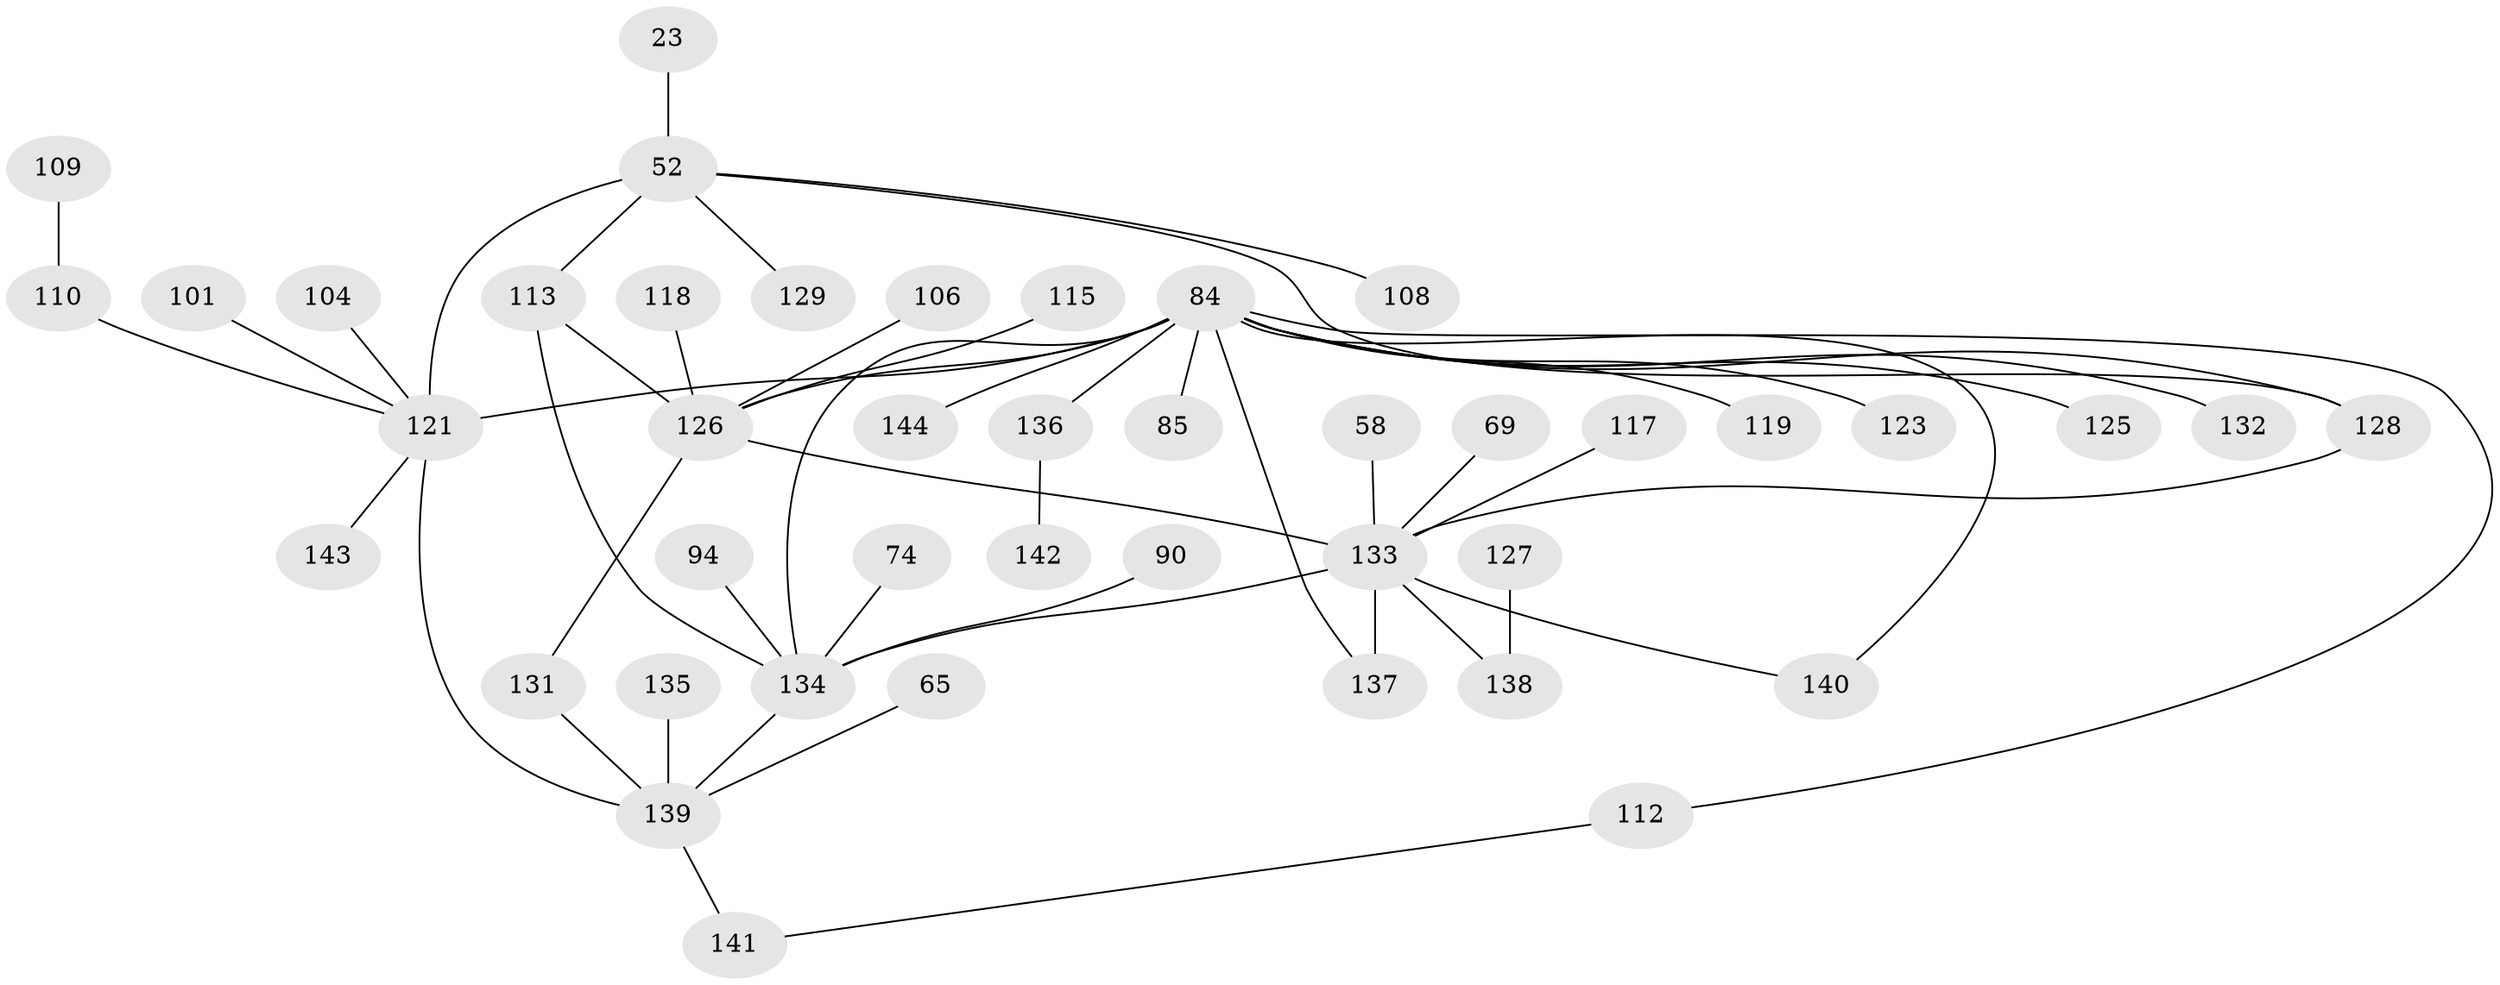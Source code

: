 // original degree distribution, {2: 0.3125, 9: 0.006944444444444444, 5: 0.027777777777777776, 7: 0.013888888888888888, 6: 0.020833333333333332, 3: 0.24305555555555555, 1: 0.3333333333333333, 4: 0.041666666666666664}
// Generated by graph-tools (version 1.1) at 2025/44/03/04/25 21:44:48]
// undirected, 43 vertices, 52 edges
graph export_dot {
graph [start="1"]
  node [color=gray90,style=filled];
  23;
  52 [super="+13+24+48"];
  58;
  65;
  69 [super="+56"];
  74;
  84 [super="+7+9+41+34+26"];
  85 [super="+78"];
  90;
  94;
  101;
  104;
  106;
  108;
  109;
  110 [super="+73+102"];
  112;
  113 [super="+81"];
  115;
  117 [super="+91"];
  118;
  119 [super="+99"];
  121 [super="+62+83+114"];
  123 [super="+57"];
  125;
  126 [super="+72+76+80+86+88+93+89+95"];
  127;
  128 [super="+100"];
  129;
  131;
  132;
  133 [super="+103+130"];
  134 [super="+116+105+82+97+124"];
  135;
  136;
  137 [super="+33+61+79+92"];
  138 [super="+122"];
  139 [super="+107+120"];
  140;
  141;
  142;
  143 [super="+96"];
  144;
  23 -- 52;
  52 -- 128;
  52 -- 108;
  52 -- 129;
  52 -- 113;
  52 -- 121 [weight=2];
  58 -- 133;
  65 -- 139;
  69 -- 133;
  74 -- 134;
  84 -- 144;
  84 -- 132;
  84 -- 140;
  84 -- 125;
  84 -- 136;
  84 -- 112;
  84 -- 137;
  84 -- 121 [weight=2];
  84 -- 126 [weight=4];
  84 -- 134 [weight=3];
  84 -- 128;
  84 -- 123;
  84 -- 85;
  84 -- 119;
  90 -- 134;
  94 -- 134;
  101 -- 121;
  104 -- 121;
  106 -- 126;
  109 -- 110;
  110 -- 121;
  112 -- 141;
  113 -- 134;
  113 -- 126;
  115 -- 126;
  117 -- 133;
  118 -- 126;
  121 -- 139 [weight=2];
  121 -- 143;
  126 -- 131;
  126 -- 133 [weight=2];
  127 -- 138;
  128 -- 133;
  131 -- 139;
  133 -- 140;
  133 -- 137 [weight=2];
  133 -- 134 [weight=2];
  133 -- 138;
  134 -- 139;
  135 -- 139;
  136 -- 142;
  139 -- 141;
}
